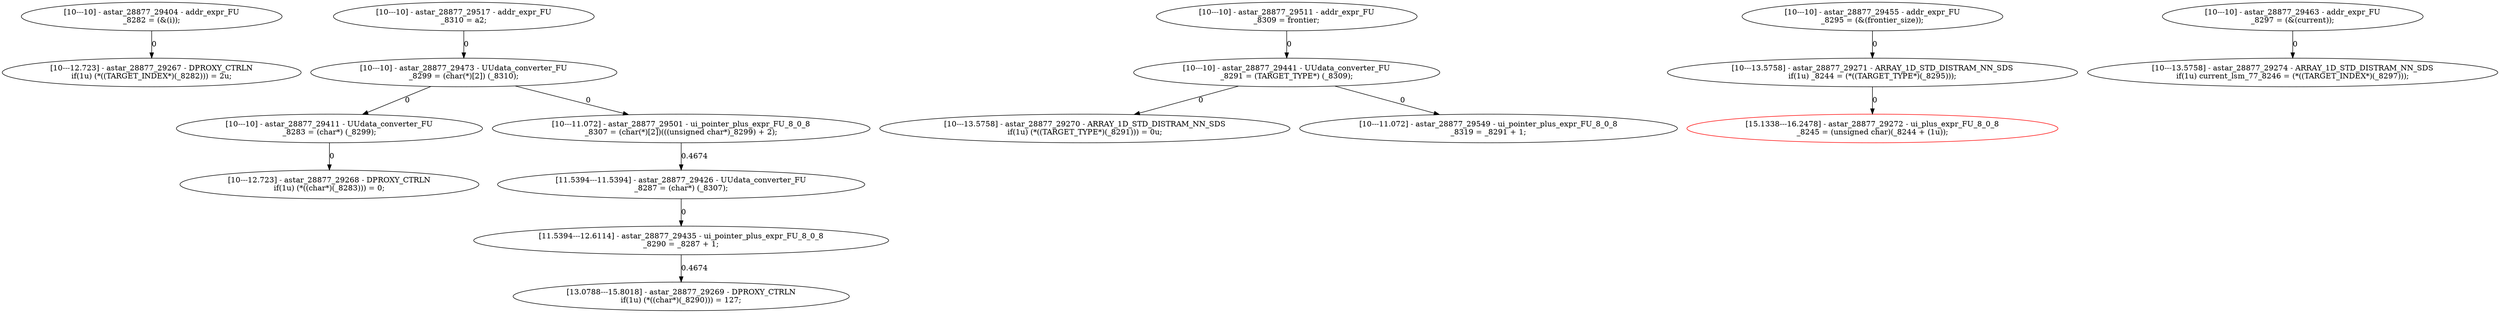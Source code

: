 digraph G {
2[label="[10---10] - astar_28877_29404 - addr_expr_FU\n_8282 = (&(i));\n"];
3[label="[10---12.723] - astar_28877_29267 - DPROXY_CTRLN\nif(1u) (*((TARGET_INDEX*)(_8282))) = 2u;\n"];
4[label="[10---10] - astar_28877_29517 - addr_expr_FU\n_8310 = a2;\n"];
5[label="[10---10] - astar_28877_29473 - UUdata_converter_FU\n_8299 = (char(*)[2]) (_8310);\n"];
6[label="[10---10] - astar_28877_29411 - UUdata_converter_FU\n_8283 = (char*) (_8299);\n"];
7[label="[10---12.723] - astar_28877_29268 - DPROXY_CTRLN\nif(1u) (*((char*)(_8283))) = 0;\n"];
8[label="[10---11.072] - astar_28877_29501 - ui_pointer_plus_expr_FU_8_0_8\n_8307 = (char(*)[2])(((unsigned char*)_8299) + 2);\n"];
9[label="[11.5394---11.5394] - astar_28877_29426 - UUdata_converter_FU\n_8287 = (char*) (_8307);\n"];
10[label="[11.5394---12.6114] - astar_28877_29435 - ui_pointer_plus_expr_FU_8_0_8\n_8290 = _8287 + 1;\n"];
11[label="[13.0788---15.8018] - astar_28877_29269 - DPROXY_CTRLN\nif(1u) (*((char*)(_8290))) = 127;\n"];
12[label="[10---10] - astar_28877_29511 - addr_expr_FU\n_8309 = frontier;\n"];
13[label="[10---10] - astar_28877_29441 - UUdata_converter_FU\n_8291 = (TARGET_TYPE*) (_8309);\n"];
14[label="[10---13.5758] - astar_28877_29270 - ARRAY_1D_STD_DISTRAM_NN_SDS\nif(1u) (*((TARGET_TYPE*)(_8291))) = 0u;\n"];
15[label="[10---10] - astar_28877_29455 - addr_expr_FU\n_8295 = (&(frontier_size));\n"];
16[label="[10---13.5758] - astar_28877_29271 - ARRAY_1D_STD_DISTRAM_NN_SDS\nif(1u) _8244 = (*((TARGET_TYPE*)(_8295)));\n"];
17[color=red,label="[15.1338---16.2478] - astar_28877_29272 - ui_plus_expr_FU_8_0_8\n_8245 = (unsigned char)(_8244 + (1u));\n"];
19[label="[10---10] - astar_28877_29463 - addr_expr_FU\n_8297 = (&(current));\n"];
20[label="[10---13.5758] - astar_28877_29274 - ARRAY_1D_STD_DISTRAM_NN_SDS\nif(1u) current_lsm_77_8246 = (*((TARGET_INDEX*)(_8297)));\n"];
22[label="[10---11.072] - astar_28877_29549 - ui_pointer_plus_expr_FU_8_0_8\n_8319 = _8291 + 1;\n"];
2->3 [label=0];
4->5 [label=0];
5->6 [label=0];
6->7 [label=0];
8->9 [label=0.4674];
9->10 [label=0];
10->11 [label=0.4674];
12->13 [label=0];
13->14 [label=0];
15->16 [label=0];
16->17 [label=0];
19->20 [label=0];
5->8 [label=0];
13->22 [label=0];
}
